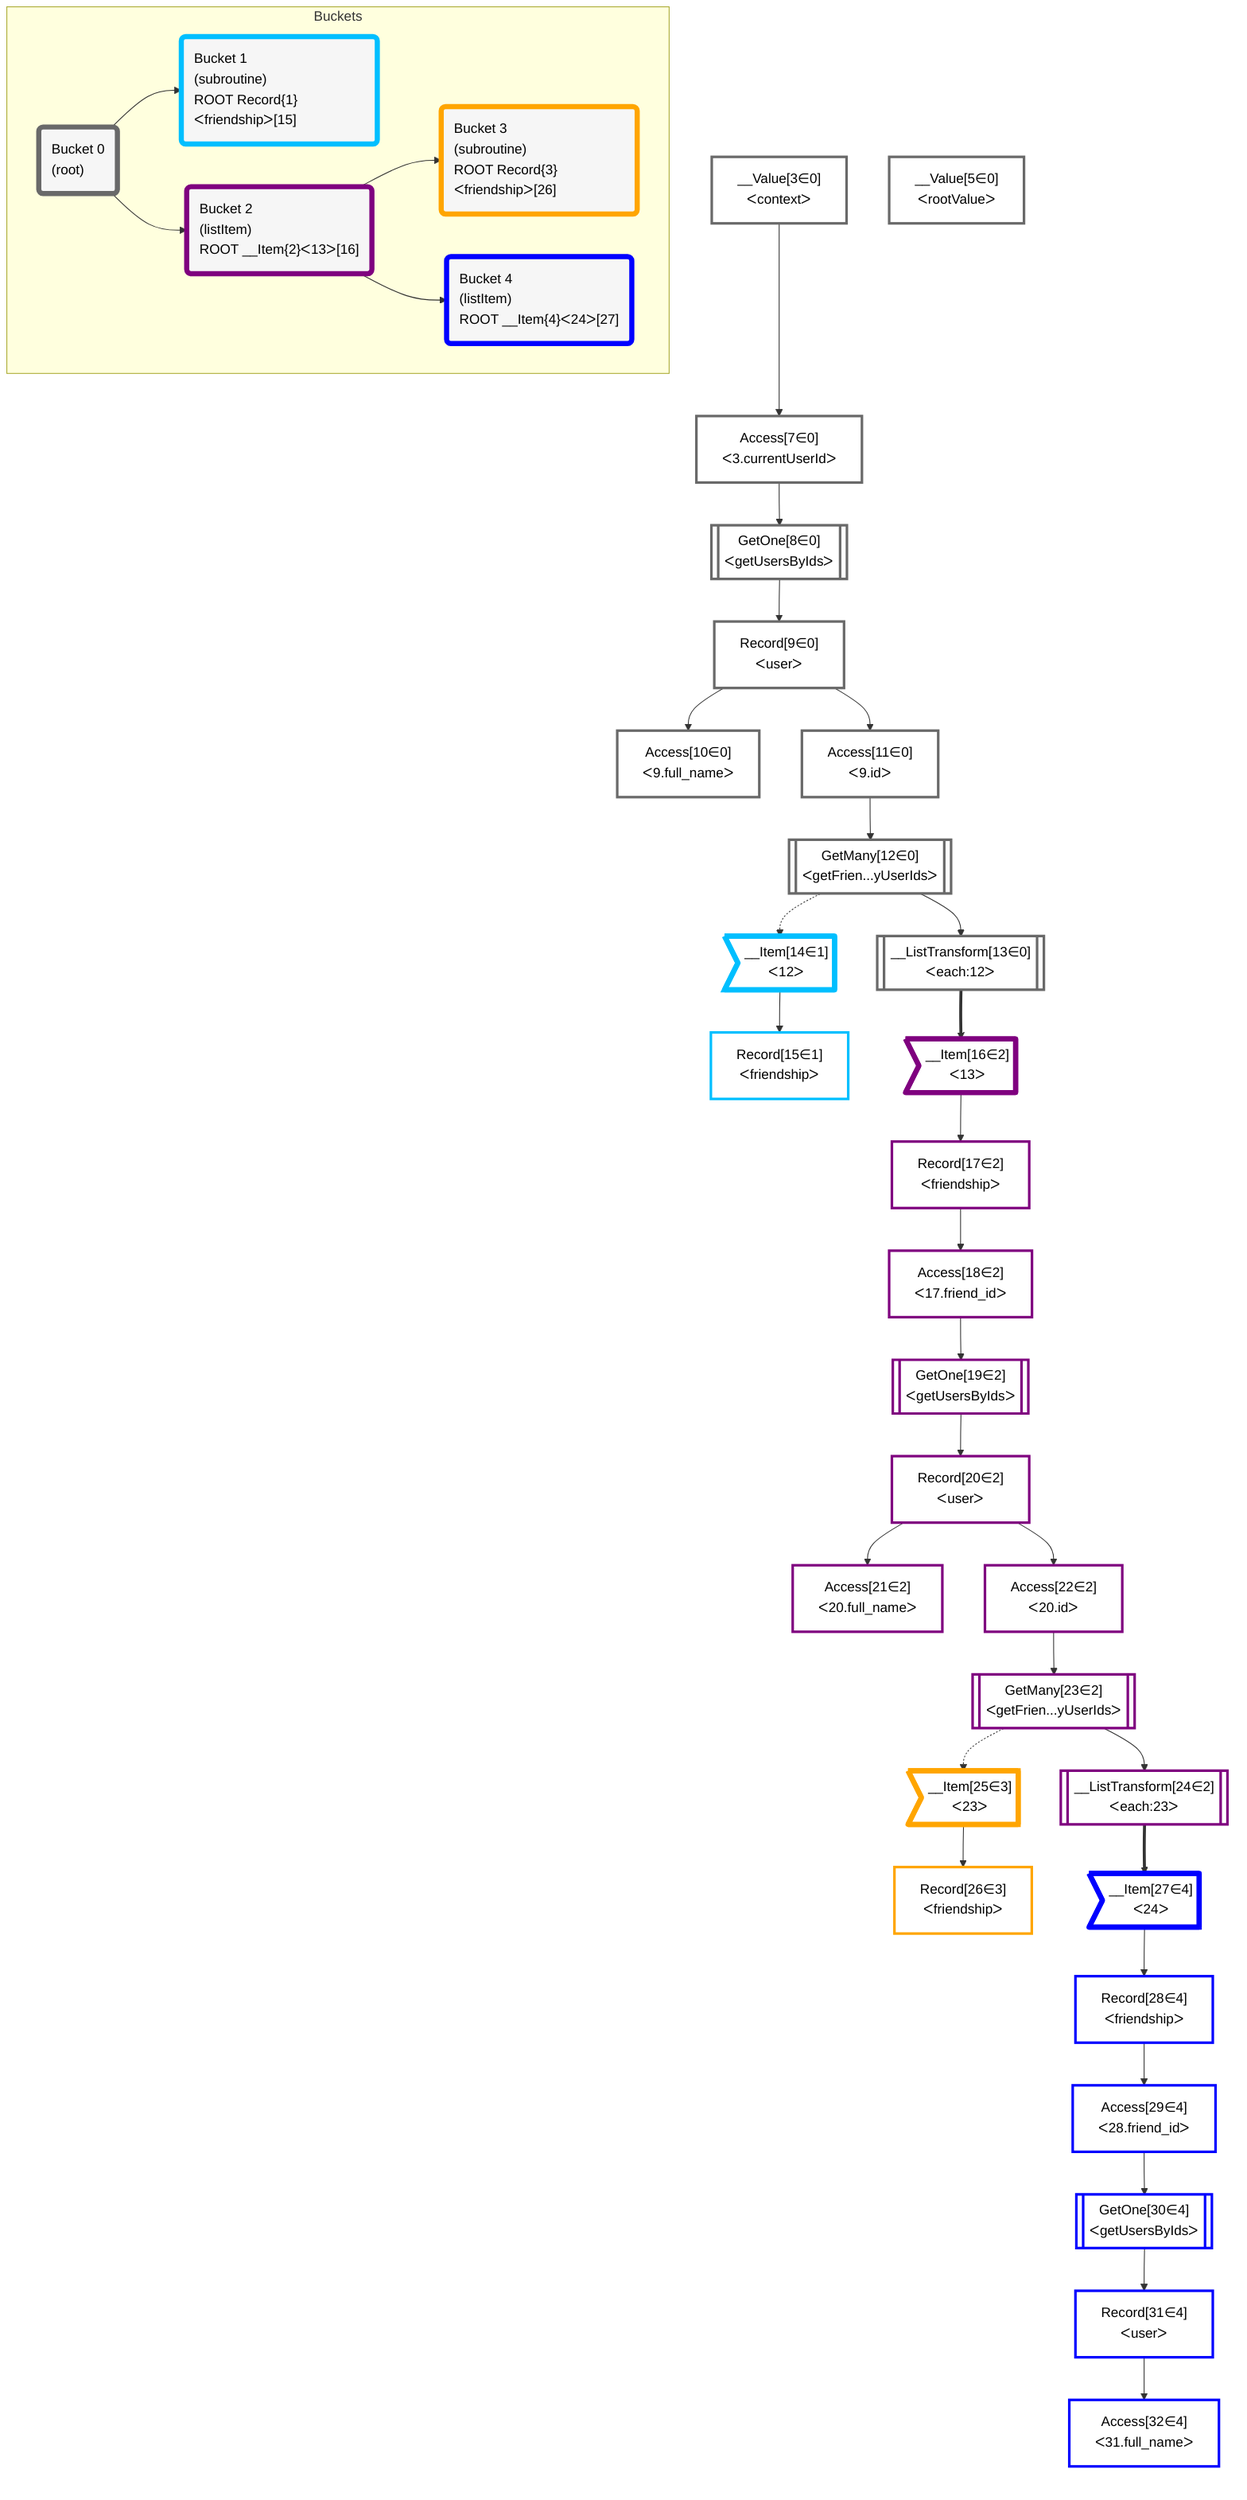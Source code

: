 flowchart TD
    classDef path fill:#eee,stroke:#000,color:#000
    classDef plan fill:#fff,stroke-width:3px,color:#000
    classDef itemplan fill:#fff,stroke-width:6px,color:#000
    classDef sideeffectplan fill:#f00,stroke-width:6px,color:#000
    classDef bucket fill:#f6f6f6,color:#000,stroke-width:6px,text-align:left


    %% define steps
    __Value3["__Value[3∈0]<br />ᐸcontextᐳ"]:::plan
    __Value5["__Value[5∈0]<br />ᐸrootValueᐳ"]:::plan
    Access7["Access[7∈0]<br />ᐸ3.currentUserIdᐳ"]:::plan
    GetOne8[["GetOne[8∈0]<br />ᐸgetUsersByIdsᐳ"]]:::plan
    Record9["Record[9∈0]<br />ᐸuserᐳ"]:::plan
    Access10["Access[10∈0]<br />ᐸ9.full_nameᐳ"]:::plan
    Access11["Access[11∈0]<br />ᐸ9.idᐳ"]:::plan
    GetMany12[["GetMany[12∈0]<br />ᐸgetFrien...yUserIdsᐳ"]]:::plan
    __ListTransform13[["__ListTransform[13∈0]<br />ᐸeach:12ᐳ"]]:::plan
    __Item14>"__Item[14∈1]<br />ᐸ12ᐳ"]:::itemplan
    Record15["Record[15∈1]<br />ᐸfriendshipᐳ"]:::plan
    __Item16>"__Item[16∈2]<br />ᐸ13ᐳ"]:::itemplan
    Record17["Record[17∈2]<br />ᐸfriendshipᐳ"]:::plan
    Access18["Access[18∈2]<br />ᐸ17.friend_idᐳ"]:::plan
    GetOne19[["GetOne[19∈2]<br />ᐸgetUsersByIdsᐳ"]]:::plan
    Record20["Record[20∈2]<br />ᐸuserᐳ"]:::plan
    Access21["Access[21∈2]<br />ᐸ20.full_nameᐳ"]:::plan
    Access22["Access[22∈2]<br />ᐸ20.idᐳ"]:::plan
    GetMany23[["GetMany[23∈2]<br />ᐸgetFrien...yUserIdsᐳ"]]:::plan
    __ListTransform24[["__ListTransform[24∈2]<br />ᐸeach:23ᐳ"]]:::plan
    __Item25>"__Item[25∈3]<br />ᐸ23ᐳ"]:::itemplan
    Record26["Record[26∈3]<br />ᐸfriendshipᐳ"]:::plan
    __Item27>"__Item[27∈4]<br />ᐸ24ᐳ"]:::itemplan
    Record28["Record[28∈4]<br />ᐸfriendshipᐳ"]:::plan
    Access29["Access[29∈4]<br />ᐸ28.friend_idᐳ"]:::plan
    GetOne30[["GetOne[30∈4]<br />ᐸgetUsersByIdsᐳ"]]:::plan
    Record31["Record[31∈4]<br />ᐸuserᐳ"]:::plan
    Access32["Access[32∈4]<br />ᐸ31.full_nameᐳ"]:::plan

    %% plan dependencies
    __Value3 --> Access7
    Access7 --> GetOne8
    GetOne8 --> Record9
    Record9 --> Access10
    Record9 --> Access11
    Access11 --> GetMany12
    GetMany12 --> __ListTransform13
    GetMany12 -.-> __Item14
    __Item14 --> Record15
    __ListTransform13 ==> __Item16
    __Item16 --> Record17
    Record17 --> Access18
    Access18 --> GetOne19
    GetOne19 --> Record20
    Record20 --> Access21
    Record20 --> Access22
    Access22 --> GetMany23
    GetMany23 --> __ListTransform24
    GetMany23 -.-> __Item25
    __Item25 --> Record26
    __ListTransform24 ==> __Item27
    __Item27 --> Record28
    Record28 --> Access29
    Access29 --> GetOne30
    GetOne30 --> Record31
    Record31 --> Access32

    subgraph Buckets
    Bucket0("Bucket 0<br />(root)"):::bucket
    classDef bucket0 stroke:#696969
    class Bucket0,__Value3,__Value5,Access7,GetOne8,Record9,Access10,Access11,GetMany12,__ListTransform13 bucket0
    Bucket1("Bucket 1<br />(subroutine)<br />ROOT Record{1}ᐸfriendshipᐳ[15]"):::bucket
    classDef bucket1 stroke:#00bfff
    class Bucket1,__Item14,Record15 bucket1
    Bucket2("Bucket 2<br />(listItem)<br />ROOT __Item{2}ᐸ13ᐳ[16]"):::bucket
    classDef bucket2 stroke:#7f007f
    class Bucket2,__Item16,Record17,Access18,GetOne19,Record20,Access21,Access22,GetMany23,__ListTransform24 bucket2
    Bucket3("Bucket 3<br />(subroutine)<br />ROOT Record{3}ᐸfriendshipᐳ[26]"):::bucket
    classDef bucket3 stroke:#ffa500
    class Bucket3,__Item25,Record26 bucket3
    Bucket4("Bucket 4<br />(listItem)<br />ROOT __Item{4}ᐸ24ᐳ[27]"):::bucket
    classDef bucket4 stroke:#0000ff
    class Bucket4,__Item27,Record28,Access29,GetOne30,Record31,Access32 bucket4
    Bucket0 --> Bucket1 & Bucket2
    Bucket2 --> Bucket3 & Bucket4
    end